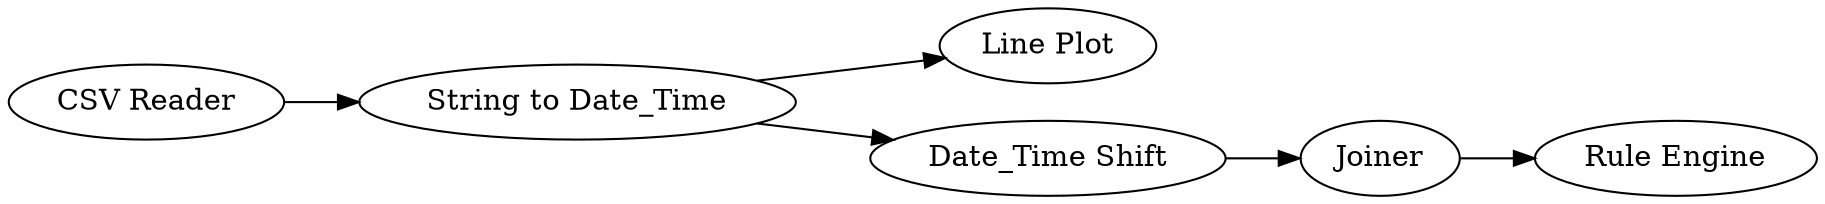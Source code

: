 digraph {
	"1933787778118075003_1" [label="CSV Reader"]
	"1933787778118075003_4" [label=Joiner]
	"1933787778118075003_2" [label="String to Date_Time"]
	"1933787778118075003_6" [label="Line Plot"]
	"1933787778118075003_5" [label="Rule Engine"]
	"1933787778118075003_3" [label="Date_Time Shift"]
	"1933787778118075003_2" -> "1933787778118075003_3"
	"1933787778118075003_2" -> "1933787778118075003_6"
	"1933787778118075003_1" -> "1933787778118075003_2"
	"1933787778118075003_3" -> "1933787778118075003_4"
	"1933787778118075003_4" -> "1933787778118075003_5"
	rankdir=LR
}
